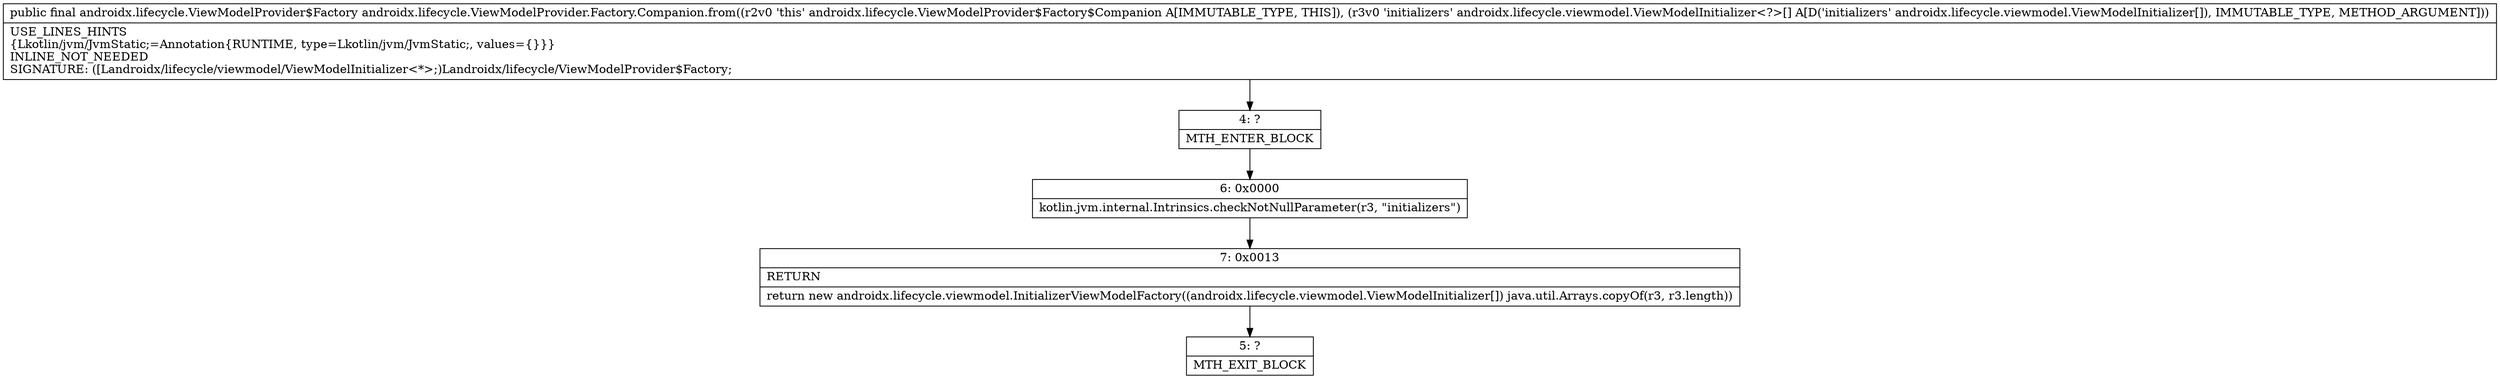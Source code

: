 digraph "CFG forandroidx.lifecycle.ViewModelProvider.Factory.Companion.from([Landroidx\/lifecycle\/viewmodel\/ViewModelInitializer;)Landroidx\/lifecycle\/ViewModelProvider$Factory;" {
Node_4 [shape=record,label="{4\:\ ?|MTH_ENTER_BLOCK\l}"];
Node_6 [shape=record,label="{6\:\ 0x0000|kotlin.jvm.internal.Intrinsics.checkNotNullParameter(r3, \"initializers\")\l}"];
Node_7 [shape=record,label="{7\:\ 0x0013|RETURN\l|return new androidx.lifecycle.viewmodel.InitializerViewModelFactory((androidx.lifecycle.viewmodel.ViewModelInitializer[]) java.util.Arrays.copyOf(r3, r3.length))\l}"];
Node_5 [shape=record,label="{5\:\ ?|MTH_EXIT_BLOCK\l}"];
MethodNode[shape=record,label="{public final androidx.lifecycle.ViewModelProvider$Factory androidx.lifecycle.ViewModelProvider.Factory.Companion.from((r2v0 'this' androidx.lifecycle.ViewModelProvider$Factory$Companion A[IMMUTABLE_TYPE, THIS]), (r3v0 'initializers' androidx.lifecycle.viewmodel.ViewModelInitializer\<?\>[] A[D('initializers' androidx.lifecycle.viewmodel.ViewModelInitializer[]), IMMUTABLE_TYPE, METHOD_ARGUMENT]))  | USE_LINES_HINTS\l\{Lkotlin\/jvm\/JvmStatic;=Annotation\{RUNTIME, type=Lkotlin\/jvm\/JvmStatic;, values=\{\}\}\}\lINLINE_NOT_NEEDED\lSIGNATURE: ([Landroidx\/lifecycle\/viewmodel\/ViewModelInitializer\<*\>;)Landroidx\/lifecycle\/ViewModelProvider$Factory;\l}"];
MethodNode -> Node_4;Node_4 -> Node_6;
Node_6 -> Node_7;
Node_7 -> Node_5;
}

